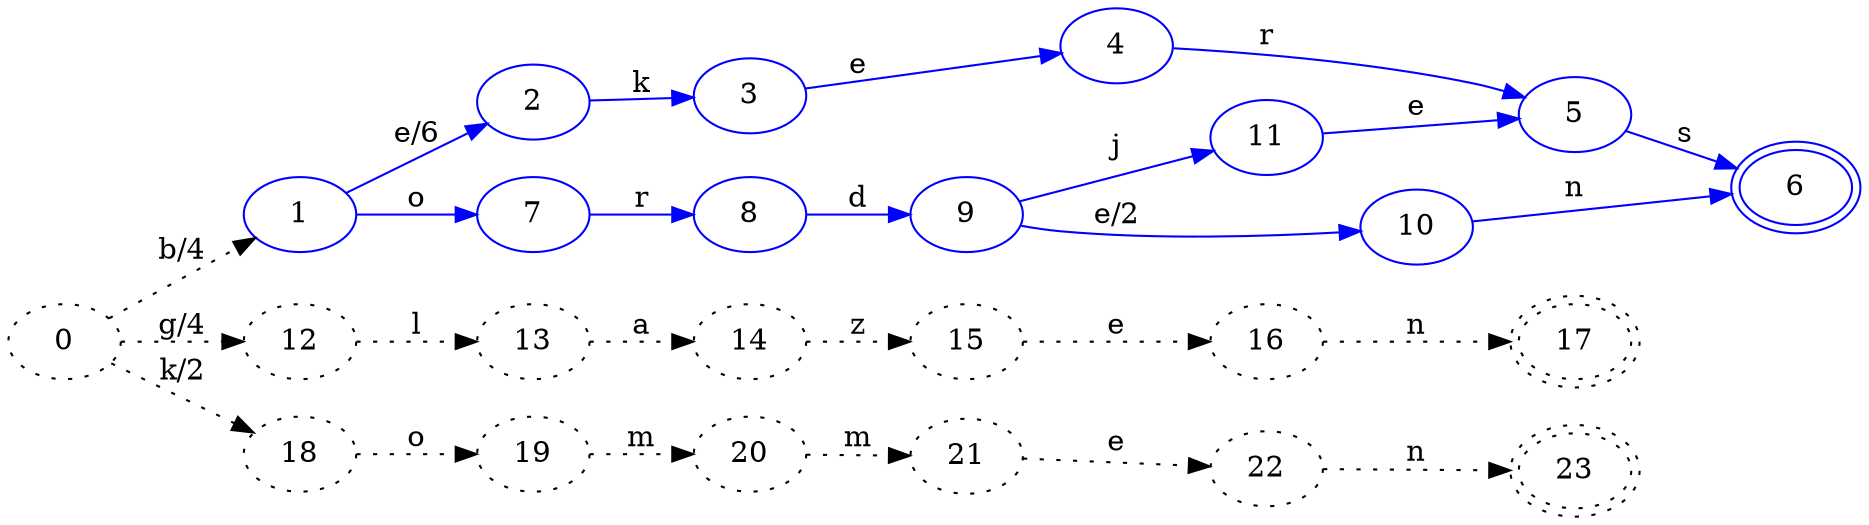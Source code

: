 digraph automaton {
  labelloc="l";
  labeljust="l";
  rankdir="LR";

  0 -> 1 [label="b/4",style="dotted"];
  1 -> 2 [label="e/6",color="blue"];
  2 -> 3 [label="k",color="blue"];
  3 -> 4 [label="e",color="blue"];
  4 -> 5 [label="r",color="blue"];
  5 -> 6 [label="s",color="blue"];

  1 -> 7 [label="o",color="blue"];
  7 -> 8 [label="r",color="blue"];
  8 -> 9 [label="d",color="blue"];
  9 -> 10 [label="e/2",color="blue"];
  10 -> 6 [label="n",color="blue"];

  9 -> 11 [label="j",color="blue"];
  11 -> 5 [label="e",color="blue"];

  0 -> 12 [label="g/4",style="dotted"];
  12 -> 13 [label="l",style="dotted"];
  13 -> 14 [label="a",style="dotted"];
  14 -> 15 [label="z",style="dotted"];
  15 -> 16 [label="e",style="dotted"];
  16 -> 17 [label="n",style="dotted"];

  0 -> 18 [label="k/2",style="dotted"];
  18 -> 19 [label="o",style="dotted"];
  19 -> 20 [label="m",style="dotted"];
  20 -> 21 [label="m",style="dotted"];
  21 -> 22 [label="e",style="dotted"];
  22 -> 23 [label="n",style="dotted"];

  1,2,3,4,5,6,7,8,9,10,11 [color="blue"];
  0,12,13,14,15,16,17,18,19,20,21,22,23 [style="dotted"];
  6,17,23 [peripheries=2];
}

